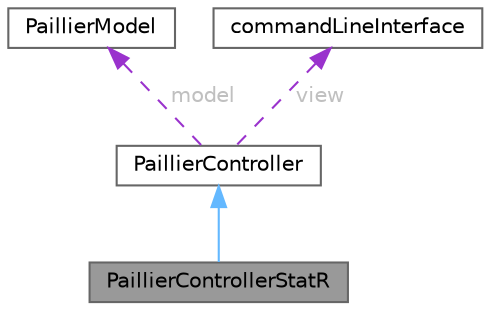 digraph "PaillierControllerStatR"
{
 // LATEX_PDF_SIZE
  bgcolor="transparent";
  edge [fontname=Helvetica,fontsize=10,labelfontname=Helvetica,labelfontsize=10];
  node [fontname=Helvetica,fontsize=10,shape=box,height=0.2,width=0.4];
  Node1 [id="Node000001",label="PaillierControllerStatR",height=0.2,width=0.4,color="gray40", fillcolor="grey60", style="filled", fontcolor="black",tooltip="This class is used to perform statistical calculations on r in the Paillier cryptosystem."];
  Node2 -> Node1 [id="edge1_Node000001_Node000002",dir="back",color="steelblue1",style="solid",tooltip=" "];
  Node2 [id="Node000002",label="PaillierController",height=0.2,width=0.4,color="gray40", fillcolor="white", style="filled",URL="$class_paillier_controller.html",tooltip="Superclass of Paillier main that contains common methods between subclasses."];
  Node3 -> Node2 [id="edge2_Node000002_Node000003",dir="back",color="darkorchid3",style="dashed",tooltip=" ",label=" model",fontcolor="grey" ];
  Node3 [id="Node000003",label="PaillierModel",height=0.2,width=0.4,color="gray40", fillcolor="white", style="filled",URL="$class_paillier_model.html",tooltip="This class represents a singleton model for the Paillier cryptosystem."];
  Node4 -> Node2 [id="edge3_Node000002_Node000004",dir="back",color="darkorchid3",style="dashed",tooltip=" ",label=" view",fontcolor="grey" ];
  Node4 [id="Node000004",label="commandLineInterface",height=0.2,width=0.4,color="gray40", fillcolor="white", style="filled",URL="$classcommand_line_interface.html",tooltip="This class provides a command line interface for the Paillier cryptosystem. It is a singleton class,..."];
}
